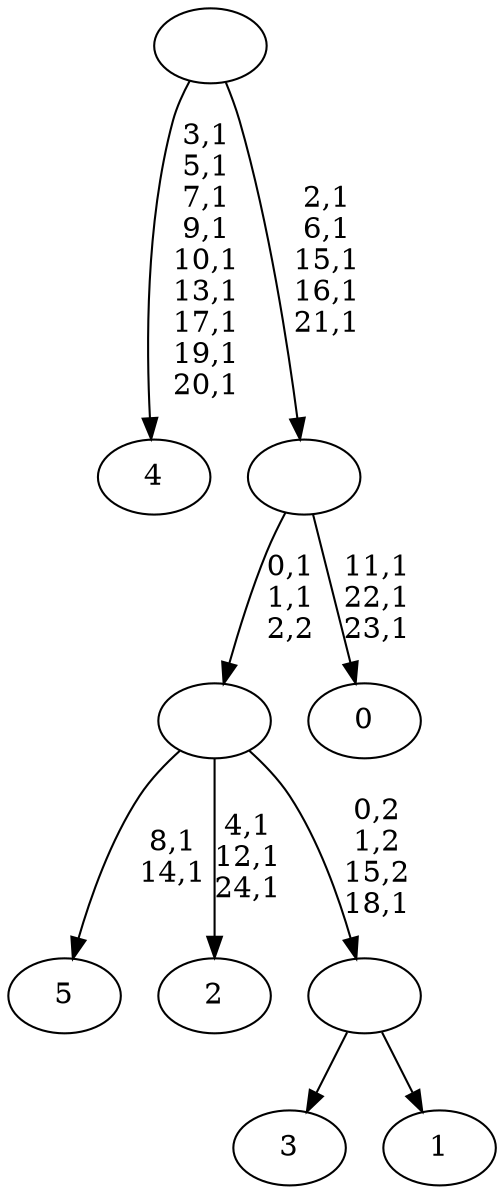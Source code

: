 digraph T {
	31 [label="5"]
	28 [label="4"]
	18 [label="3"]
	17 [label="2"]
	13 [label="1"]
	12 [label=""]
	11 [label=""]
	9 [label="0"]
	5 [label=""]
	0 [label=""]
	12 -> 18 [label=""]
	12 -> 13 [label=""]
	11 -> 17 [label="4,1\n12,1\n24,1"]
	11 -> 31 [label="8,1\n14,1"]
	11 -> 12 [label="0,2\n1,2\n15,2\n18,1"]
	5 -> 9 [label="11,1\n22,1\n23,1"]
	5 -> 11 [label="0,1\n1,1\n2,2"]
	0 -> 5 [label="2,1\n6,1\n15,1\n16,1\n21,1"]
	0 -> 28 [label="3,1\n5,1\n7,1\n9,1\n10,1\n13,1\n17,1\n19,1\n20,1"]
}
